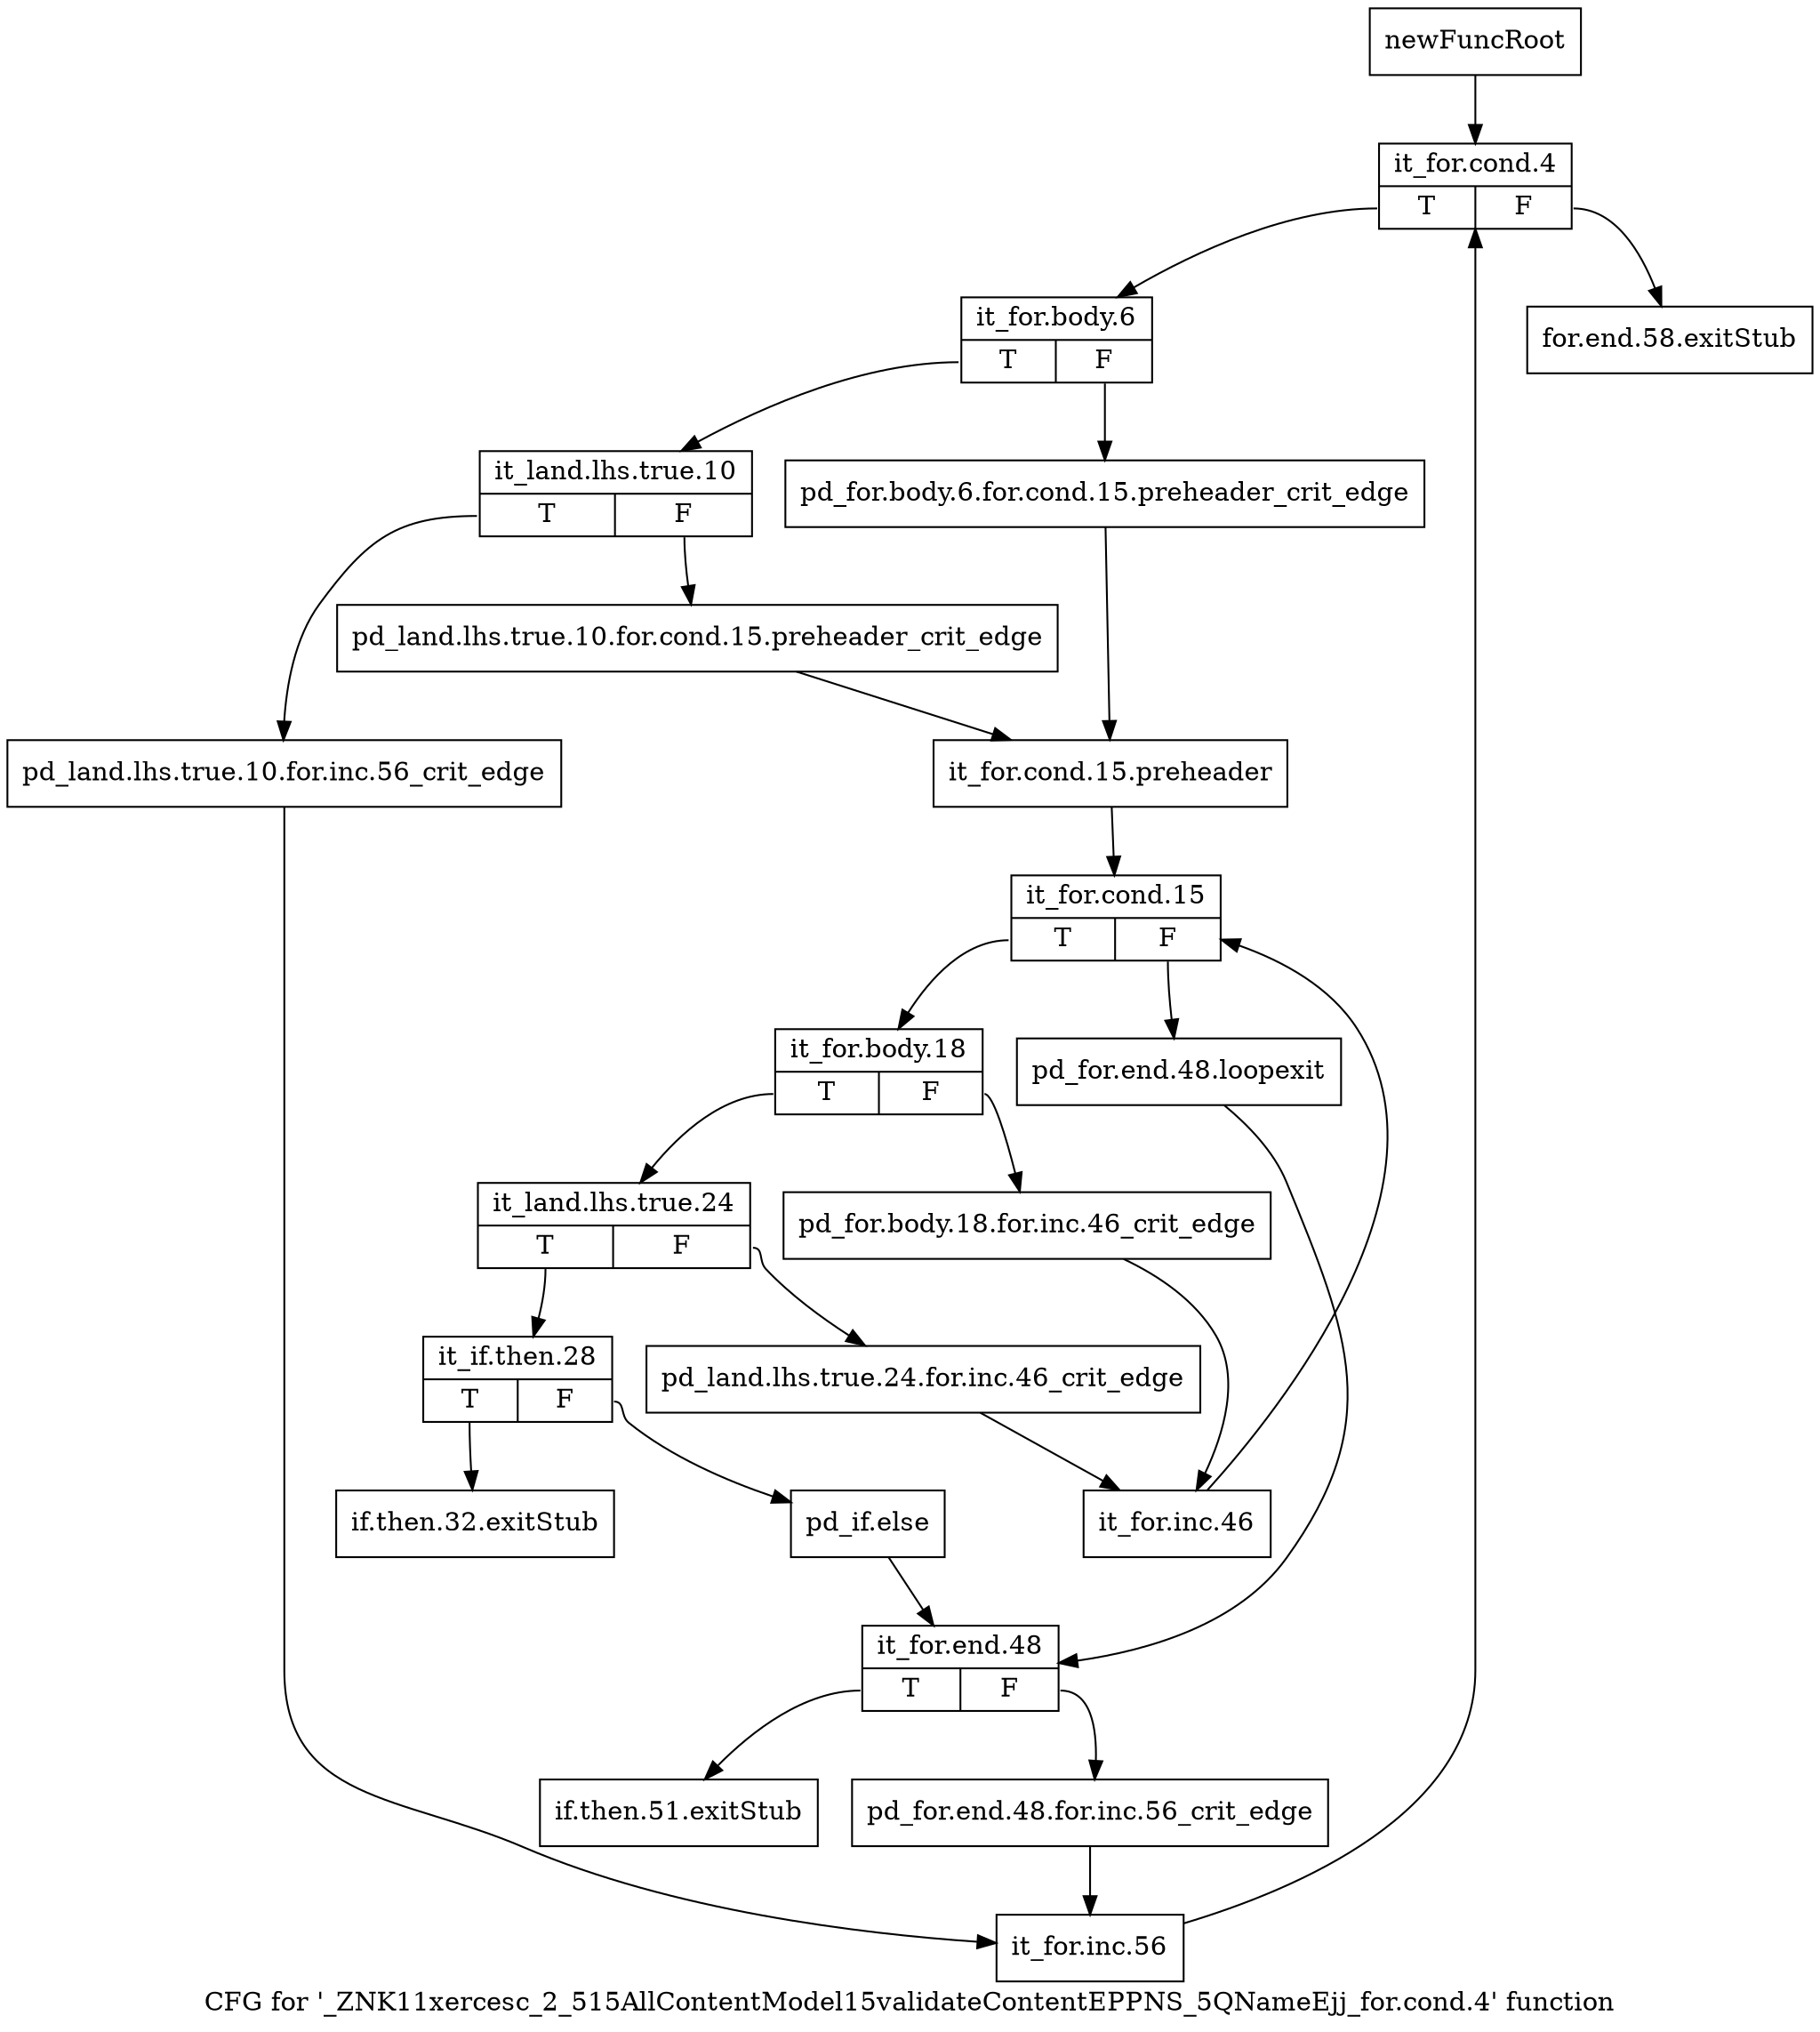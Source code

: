 digraph "CFG for '_ZNK11xercesc_2_515AllContentModel15validateContentEPPNS_5QNameEjj_for.cond.4' function" {
	label="CFG for '_ZNK11xercesc_2_515AllContentModel15validateContentEPPNS_5QNameEjj_for.cond.4' function";

	Node0x96e1980 [shape=record,label="{newFuncRoot}"];
	Node0x96e1980 -> Node0x96e1ac0;
	Node0x96e19d0 [shape=record,label="{for.end.58.exitStub}"];
	Node0x96e1a20 [shape=record,label="{if.then.32.exitStub}"];
	Node0x96e1a70 [shape=record,label="{if.then.51.exitStub}"];
	Node0x96e1ac0 [shape=record,label="{it_for.cond.4|{<s0>T|<s1>F}}"];
	Node0x96e1ac0:s0 -> Node0x96e1b10;
	Node0x96e1ac0:s1 -> Node0x96e19d0;
	Node0x96e1b10 [shape=record,label="{it_for.body.6|{<s0>T|<s1>F}}"];
	Node0x96e1b10:s0 -> Node0x96e1bb0;
	Node0x96e1b10:s1 -> Node0x96e1b60;
	Node0x96e1b60 [shape=record,label="{pd_for.body.6.for.cond.15.preheader_crit_edge}"];
	Node0x96e1b60 -> Node0x96e1c50;
	Node0x96e1bb0 [shape=record,label="{it_land.lhs.true.10|{<s0>T|<s1>F}}"];
	Node0x96e1bb0:s0 -> Node0x96e2010;
	Node0x96e1bb0:s1 -> Node0x96e1c00;
	Node0x96e1c00 [shape=record,label="{pd_land.lhs.true.10.for.cond.15.preheader_crit_edge}"];
	Node0x96e1c00 -> Node0x96e1c50;
	Node0x96e1c50 [shape=record,label="{it_for.cond.15.preheader}"];
	Node0x96e1c50 -> Node0x96e1ca0;
	Node0x96e1ca0 [shape=record,label="{it_for.cond.15|{<s0>T|<s1>F}}"];
	Node0x96e1ca0:s0 -> Node0x96e1d40;
	Node0x96e1ca0:s1 -> Node0x96e1cf0;
	Node0x96e1cf0 [shape=record,label="{pd_for.end.48.loopexit}"];
	Node0x96e1cf0 -> Node0x96e1f70;
	Node0x96e1d40 [shape=record,label="{it_for.body.18|{<s0>T|<s1>F}}"];
	Node0x96e1d40:s0 -> Node0x96e1de0;
	Node0x96e1d40:s1 -> Node0x96e1d90;
	Node0x96e1d90 [shape=record,label="{pd_for.body.18.for.inc.46_crit_edge}"];
	Node0x96e1d90 -> Node0x96e1e80;
	Node0x96e1de0 [shape=record,label="{it_land.lhs.true.24|{<s0>T|<s1>F}}"];
	Node0x96e1de0:s0 -> Node0x96e1ed0;
	Node0x96e1de0:s1 -> Node0x96e1e30;
	Node0x96e1e30 [shape=record,label="{pd_land.lhs.true.24.for.inc.46_crit_edge}"];
	Node0x96e1e30 -> Node0x96e1e80;
	Node0x96e1e80 [shape=record,label="{it_for.inc.46}"];
	Node0x96e1e80 -> Node0x96e1ca0;
	Node0x96e1ed0 [shape=record,label="{it_if.then.28|{<s0>T|<s1>F}}"];
	Node0x96e1ed0:s0 -> Node0x96e1a20;
	Node0x96e1ed0:s1 -> Node0x96e1f20;
	Node0x96e1f20 [shape=record,label="{pd_if.else}"];
	Node0x96e1f20 -> Node0x96e1f70;
	Node0x96e1f70 [shape=record,label="{it_for.end.48|{<s0>T|<s1>F}}"];
	Node0x96e1f70:s0 -> Node0x96e1a70;
	Node0x96e1f70:s1 -> Node0x96e1fc0;
	Node0x96e1fc0 [shape=record,label="{pd_for.end.48.for.inc.56_crit_edge}"];
	Node0x96e1fc0 -> Node0x96e2060;
	Node0x96e2010 [shape=record,label="{pd_land.lhs.true.10.for.inc.56_crit_edge}"];
	Node0x96e2010 -> Node0x96e2060;
	Node0x96e2060 [shape=record,label="{it_for.inc.56}"];
	Node0x96e2060 -> Node0x96e1ac0;
}
